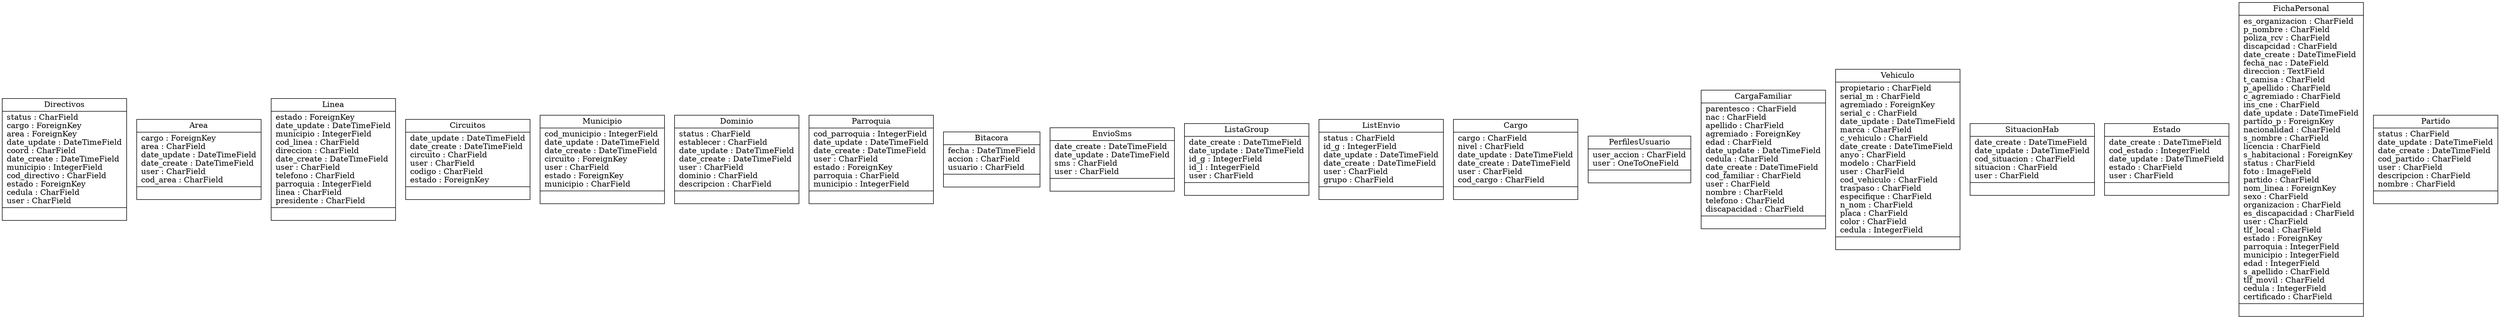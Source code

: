 digraph "classes_General" {
charset="utf-8"
rankdir=BT
"4" [shape="record", label="{Directivos|status : CharField\lcargo : ForeignKey\larea : ForeignKey\ldate_update : DateTimeField\lcoord : CharField\ldate_create : DateTimeField\lmunicipio : IntegerField\lcod_directivo : CharField\lestado : ForeignKey\lcedula : CharField\luser : CharField\l|}"];
"6" [shape="record", label="{Area|cargo : ForeignKey\larea : CharField\ldate_update : DateTimeField\ldate_create : DateTimeField\luser : CharField\lcod_area : CharField\l|}"];
"8" [shape="record", label="{Linea|estado : ForeignKey\ldate_update : DateTimeField\lmunicipio : IntegerField\lcod_linea : CharField\ldireccion : CharField\ldate_create : DateTimeField\luser : CharField\ltelefono : CharField\lparroquia : IntegerField\llinea : CharField\lpresidente : CharField\l|}"];
"10" [shape="record", label="{Circuitos|date_update : DateTimeField\ldate_create : DateTimeField\lcircuito : CharField\luser : CharField\lcodigo : CharField\lestado : ForeignKey\l|}"];
"12" [shape="record", label="{Municipio|cod_municipio : IntegerField\ldate_update : DateTimeField\ldate_create : DateTimeField\lcircuito : ForeignKey\luser : CharField\lestado : ForeignKey\lmunicipio : CharField\l|}"];
"14" [shape="record", label="{Dominio|status : CharField\lestablecer : CharField\ldate_update : DateTimeField\ldate_create : DateTimeField\luser : CharField\ldominio : CharField\ldescripcion : CharField\l|}"];
"16" [shape="record", label="{Parroquia|cod_parroquia : IntegerField\ldate_update : DateTimeField\ldate_create : DateTimeField\luser : CharField\lestado : ForeignKey\lparroquia : CharField\lmunicipio : IntegerField\l|}"];
"18" [shape="record", label="{Bitacora|fecha : DateTimeField\laccion : CharField\lusuario : CharField\l|}"];
"20" [shape="record", label="{EnvioSms|date_create : DateTimeField\ldate_update : DateTimeField\lsms : CharField\luser : CharField\l|}"];
"21" [shape="record", label="{ListaGroup|date_create : DateTimeField\ldate_update : DateTimeField\lid_g : IntegerField\lid_l : IntegerField\luser : CharField\l|}"];
"22" [shape="record", label="{ListEnvio|status : CharField\lid_g : IntegerField\ldate_update : DateTimeField\ldate_create : DateTimeField\luser : CharField\lgrupo : CharField\l|}"];
"24" [shape="record", label="{Cargo|cargo : CharField\lnivel : CharField\ldate_update : DateTimeField\ldate_create : DateTimeField\luser : CharField\lcod_cargo : CharField\l|}"];
"26" [shape="record", label="{PerfilesUsuario|user_accion : CharField\luser : OneToOneField\l|}"];
"28" [shape="record", label="{CargaFamiliar|parentesco : CharField\lnac : CharField\lapellido : CharField\lagremiado : ForeignKey\ledad : CharField\ldate_update : DateTimeField\lcedula : CharField\ldate_create : DateTimeField\lcod_familiar : CharField\luser : CharField\lnombre : CharField\ltelefono : CharField\ldiscapacidad : CharField\l|}"];
"30" [shape="record", label="{Vehiculo|propietario : CharField\lserial_m : CharField\lagremiado : ForeignKey\lserial_c : CharField\ldate_update : DateTimeField\lmarca : CharField\lc_vehiculo : CharField\ldate_create : DateTimeField\lanyo : CharField\lmodelo : CharField\luser : CharField\lcod_vehiculo : CharField\ltraspaso : CharField\lespecifique : CharField\ln_nom : CharField\lplaca : CharField\lcolor : CharField\lcedula : IntegerField\l|}"];
"32" [shape="record", label="{SituacionHab|date_create : DateTimeField\ldate_update : DateTimeField\lcod_situacion : CharField\lsituacion : CharField\luser : CharField\l|}"];
"34" [shape="record", label="{Estado|date_create : DateTimeField\lcod_estado : IntegerField\ldate_update : DateTimeField\lestado : CharField\luser : CharField\l|}"];
"36" [shape="record", label="{FichaPersonal|es_organizacion : CharField\lp_nombre : CharField\lpoliza_rcv : CharField\ldiscapcidad : CharField\ldate_create : DateTimeField\lfecha_nac : DateField\ldireccion : TextField\lt_camisa : CharField\lp_apellido : CharField\lc_agremiado : CharField\lins_cne : CharField\ldate_update : DateTimeField\lpartido_p : ForeignKey\lnacionalidad : CharField\ls_nombre : CharField\llicencia : CharField\ls_habitacional : ForeignKey\lstatus : CharField\lfoto : ImageField\lpartido : CharField\lnom_linea : ForeignKey\lsexo : CharField\lorganizacion : CharField\les_discapacidad : CharField\luser : CharField\ltlf_local : CharField\lestado : ForeignKey\lparroquia : IntegerField\lmunicipio : IntegerField\ledad : IntegerField\ls_apellido : CharField\ltlf_movil : CharField\lcedula : IntegerField\lcertificado : CharField\l|}"];
"38" [shape="record", label="{Partido|status : CharField\ldate_update : DateTimeField\ldate_create : DateTimeField\lcod_partido : CharField\luser : CharField\ldescripcion : CharField\lnombre : CharField\l|}"];
}
